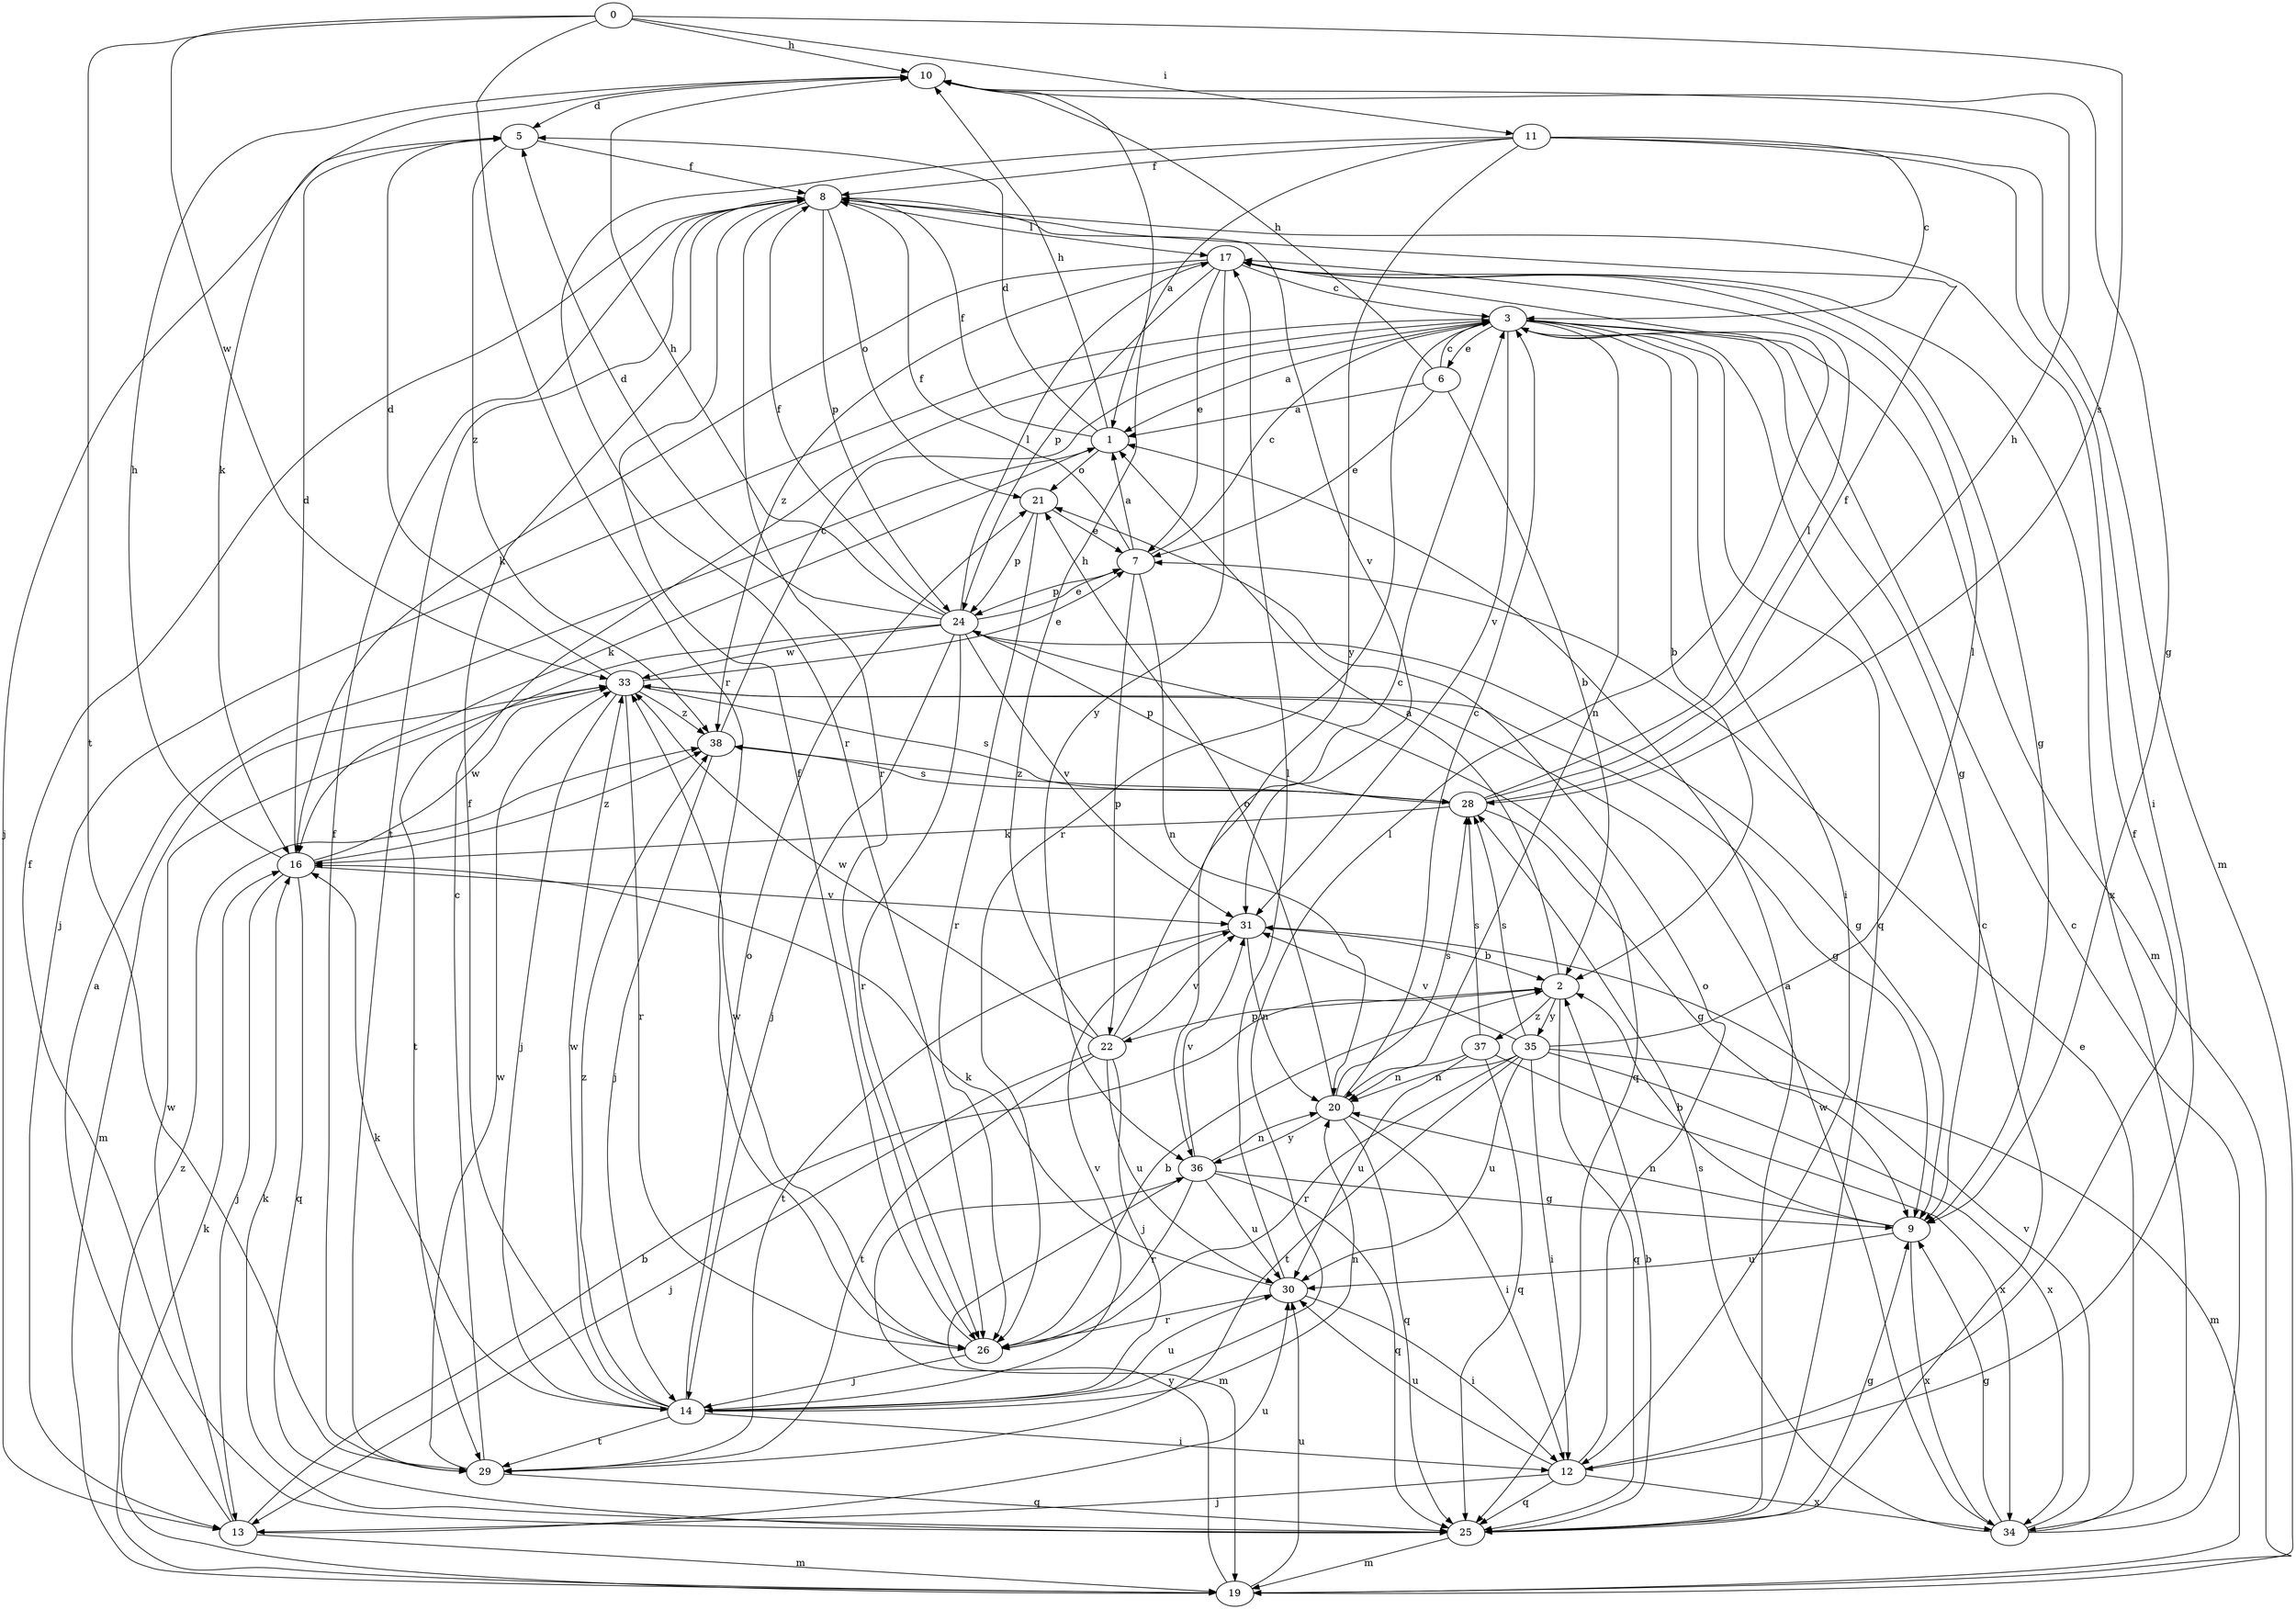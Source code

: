 strict digraph  {
0;
1;
2;
3;
5;
6;
7;
8;
9;
10;
11;
12;
13;
14;
16;
17;
19;
20;
21;
22;
24;
25;
26;
28;
29;
30;
31;
33;
34;
35;
36;
37;
38;
0 -> 10  [label=h];
0 -> 11  [label=i];
0 -> 26  [label=r];
0 -> 28  [label=s];
0 -> 29  [label=t];
0 -> 33  [label=w];
1 -> 5  [label=d];
1 -> 8  [label=f];
1 -> 10  [label=h];
1 -> 16  [label=k];
1 -> 21  [label=o];
2 -> 1  [label=a];
2 -> 22  [label=p];
2 -> 25  [label=q];
2 -> 35  [label=y];
2 -> 37  [label=z];
3 -> 1  [label=a];
3 -> 2  [label=b];
3 -> 6  [label=e];
3 -> 9  [label=g];
3 -> 12  [label=i];
3 -> 13  [label=j];
3 -> 19  [label=m];
3 -> 20  [label=n];
3 -> 25  [label=q];
3 -> 26  [label=r];
3 -> 31  [label=v];
5 -> 8  [label=f];
5 -> 13  [label=j];
5 -> 38  [label=z];
6 -> 1  [label=a];
6 -> 2  [label=b];
6 -> 3  [label=c];
6 -> 7  [label=e];
6 -> 10  [label=h];
7 -> 1  [label=a];
7 -> 3  [label=c];
7 -> 8  [label=f];
7 -> 20  [label=n];
7 -> 22  [label=p];
7 -> 24  [label=p];
8 -> 17  [label=l];
8 -> 21  [label=o];
8 -> 24  [label=p];
8 -> 26  [label=r];
8 -> 29  [label=t];
8 -> 31  [label=v];
9 -> 2  [label=b];
9 -> 20  [label=n];
9 -> 30  [label=u];
9 -> 34  [label=x];
10 -> 5  [label=d];
10 -> 9  [label=g];
10 -> 16  [label=k];
11 -> 1  [label=a];
11 -> 3  [label=c];
11 -> 8  [label=f];
11 -> 12  [label=i];
11 -> 19  [label=m];
11 -> 26  [label=r];
11 -> 36  [label=y];
12 -> 8  [label=f];
12 -> 13  [label=j];
12 -> 21  [label=o];
12 -> 25  [label=q];
12 -> 30  [label=u];
12 -> 34  [label=x];
13 -> 1  [label=a];
13 -> 2  [label=b];
13 -> 19  [label=m];
13 -> 30  [label=u];
13 -> 33  [label=w];
14 -> 8  [label=f];
14 -> 12  [label=i];
14 -> 16  [label=k];
14 -> 17  [label=l];
14 -> 20  [label=n];
14 -> 21  [label=o];
14 -> 29  [label=t];
14 -> 30  [label=u];
14 -> 31  [label=v];
14 -> 33  [label=w];
14 -> 38  [label=z];
16 -> 5  [label=d];
16 -> 10  [label=h];
16 -> 13  [label=j];
16 -> 25  [label=q];
16 -> 31  [label=v];
16 -> 33  [label=w];
16 -> 38  [label=z];
17 -> 3  [label=c];
17 -> 7  [label=e];
17 -> 9  [label=g];
17 -> 16  [label=k];
17 -> 24  [label=p];
17 -> 34  [label=x];
17 -> 36  [label=y];
17 -> 38  [label=z];
19 -> 16  [label=k];
19 -> 30  [label=u];
19 -> 36  [label=y];
19 -> 38  [label=z];
20 -> 3  [label=c];
20 -> 12  [label=i];
20 -> 21  [label=o];
20 -> 25  [label=q];
20 -> 28  [label=s];
20 -> 36  [label=y];
21 -> 7  [label=e];
21 -> 24  [label=p];
21 -> 26  [label=r];
22 -> 3  [label=c];
22 -> 10  [label=h];
22 -> 13  [label=j];
22 -> 14  [label=j];
22 -> 29  [label=t];
22 -> 30  [label=u];
22 -> 31  [label=v];
22 -> 33  [label=w];
24 -> 5  [label=d];
24 -> 7  [label=e];
24 -> 8  [label=f];
24 -> 9  [label=g];
24 -> 10  [label=h];
24 -> 14  [label=j];
24 -> 17  [label=l];
24 -> 25  [label=q];
24 -> 26  [label=r];
24 -> 29  [label=t];
24 -> 31  [label=v];
24 -> 33  [label=w];
25 -> 1  [label=a];
25 -> 2  [label=b];
25 -> 3  [label=c];
25 -> 8  [label=f];
25 -> 9  [label=g];
25 -> 16  [label=k];
25 -> 19  [label=m];
26 -> 2  [label=b];
26 -> 8  [label=f];
26 -> 14  [label=j];
26 -> 33  [label=w];
28 -> 8  [label=f];
28 -> 9  [label=g];
28 -> 10  [label=h];
28 -> 16  [label=k];
28 -> 17  [label=l];
28 -> 24  [label=p];
28 -> 38  [label=z];
29 -> 3  [label=c];
29 -> 8  [label=f];
29 -> 25  [label=q];
29 -> 33  [label=w];
30 -> 12  [label=i];
30 -> 16  [label=k];
30 -> 17  [label=l];
30 -> 26  [label=r];
31 -> 2  [label=b];
31 -> 20  [label=n];
31 -> 29  [label=t];
33 -> 5  [label=d];
33 -> 7  [label=e];
33 -> 9  [label=g];
33 -> 14  [label=j];
33 -> 19  [label=m];
33 -> 26  [label=r];
33 -> 28  [label=s];
33 -> 38  [label=z];
34 -> 3  [label=c];
34 -> 7  [label=e];
34 -> 9  [label=g];
34 -> 28  [label=s];
34 -> 31  [label=v];
34 -> 33  [label=w];
35 -> 12  [label=i];
35 -> 17  [label=l];
35 -> 19  [label=m];
35 -> 20  [label=n];
35 -> 26  [label=r];
35 -> 28  [label=s];
35 -> 29  [label=t];
35 -> 30  [label=u];
35 -> 31  [label=v];
35 -> 34  [label=x];
36 -> 9  [label=g];
36 -> 19  [label=m];
36 -> 20  [label=n];
36 -> 25  [label=q];
36 -> 26  [label=r];
36 -> 30  [label=u];
36 -> 31  [label=v];
37 -> 20  [label=n];
37 -> 25  [label=q];
37 -> 28  [label=s];
37 -> 30  [label=u];
37 -> 34  [label=x];
38 -> 3  [label=c];
38 -> 14  [label=j];
38 -> 28  [label=s];
}
